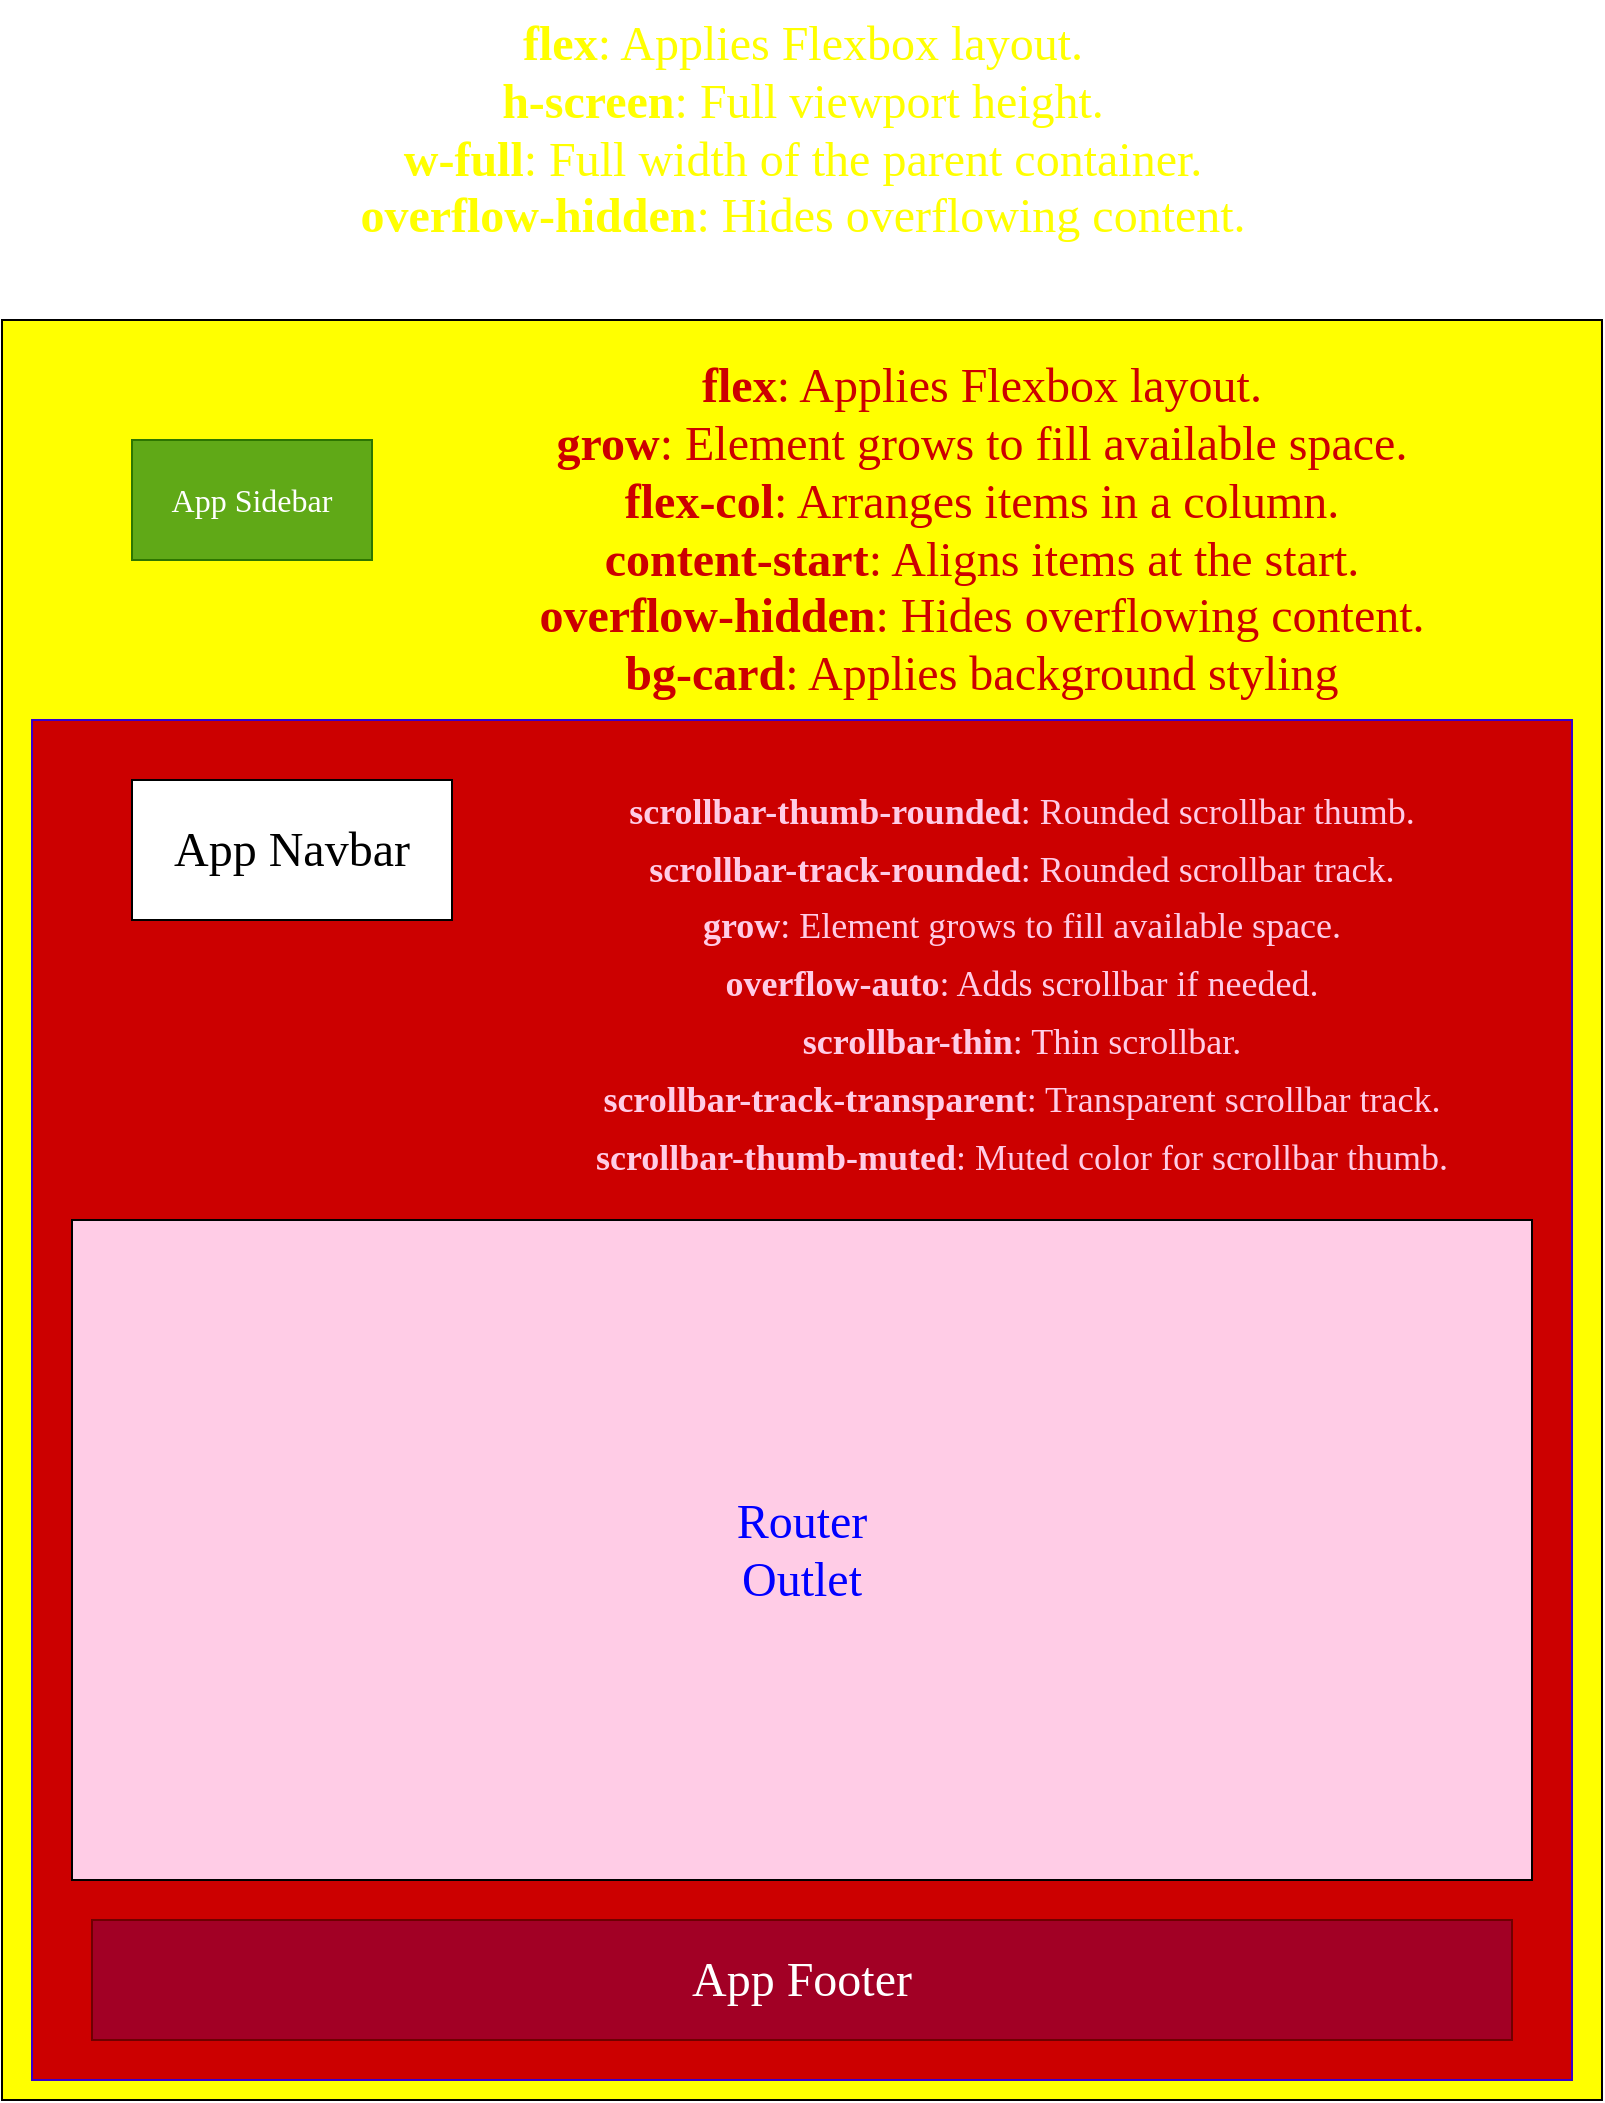 <mxfile>
    <diagram id="Q_n2akOQLZpbvA9C2tNk" name="Page-1">
        <mxGraphModel dx="773" dy="594" grid="1" gridSize="10" guides="1" tooltips="1" connect="1" arrows="1" fold="1" page="1" pageScale="1" pageWidth="850" pageHeight="1100" math="0" shadow="0">
            <root>
                <mxCell id="0"/>
                <mxCell id="1" parent="0"/>
                <mxCell id="2" value="" style="rounded=0;whiteSpace=wrap;html=1;fillColor=#FFFF00;" vertex="1" parent="1">
                    <mxGeometry x="25" y="180" width="800" height="890" as="geometry"/>
                </mxCell>
                <mxCell id="3" value="&lt;font size=&quot;3&quot; face=&quot;Comic Sans MS&quot;&gt;App Sidebar&lt;/font&gt;" style="rounded=0;whiteSpace=wrap;html=1;fillColor=#60a917;fontColor=#ffffff;strokeColor=#2D7600;" vertex="1" parent="1">
                    <mxGeometry x="90" y="240" width="120" height="60" as="geometry"/>
                </mxCell>
                <mxCell id="4" value="&lt;font color=&quot;#ffff00&quot;&gt;&lt;font style=&quot;font-size: 24px;&quot; face=&quot;Comic Sans MS&quot;&gt;&lt;strong&gt;flex&lt;/strong&gt;: Applies Flexbox layout.&lt;br&gt;&lt;/font&gt;&lt;font style=&quot;font-size: 24px;&quot; face=&quot;Comic Sans MS&quot;&gt;&lt;strong style=&quot;&quot;&gt;h-screen&lt;/strong&gt;: Full viewport height.&lt;br&gt;&lt;/font&gt;&lt;font style=&quot;font-size: 24px;&quot; face=&quot;Comic Sans MS&quot;&gt;&lt;strong&gt;w-full&lt;/strong&gt;: Full width of the parent container.&lt;br&gt;&lt;/font&gt;&lt;font style=&quot;font-size: 24px;&quot; face=&quot;Comic Sans MS&quot;&gt;&lt;strong&gt;overflow-hidden&lt;/strong&gt;: Hides overflowing content.&lt;/font&gt;&lt;/font&gt;&lt;font style=&quot;font-size: 24px;&quot; face=&quot;Comic Sans MS&quot;&gt;&lt;br&gt;&lt;/font&gt;" style="text;html=1;align=center;verticalAlign=middle;resizable=0;points=[];autosize=1;strokeColor=none;fillColor=none;" vertex="1" parent="1">
                    <mxGeometry x="165" y="20" width="520" height="130" as="geometry"/>
                </mxCell>
                <mxCell id="6" value="" style="rounded=0;whiteSpace=wrap;html=1;fontFamily=Comic Sans MS;fontSize=14;fillColor=#CC0000;fontColor=#ffffff;strokeColor=#3700CC;" vertex="1" parent="1">
                    <mxGeometry x="40" y="380" width="770" height="680" as="geometry"/>
                </mxCell>
                <mxCell id="25" value="&lt;font color=&quot;#cc0000&quot;&gt;&lt;strong&gt;flex&lt;/strong&gt;: Applies Flexbox layout.&lt;br&gt;&lt;strong&gt;grow&lt;/strong&gt;: Element grows to fill available space.&lt;br&gt;&lt;strong&gt;flex-col&lt;/strong&gt;: Arranges items in a column.&lt;br&gt;&lt;strong&gt;content-start&lt;/strong&gt;: Aligns items at the start.&lt;br&gt;&lt;strong&gt;overflow-hidden&lt;/strong&gt;: Hides overflowing content.&lt;br&gt;&lt;strong&gt;bg-card&lt;/strong&gt;: Applies background styling&lt;/font&gt;" style="text;html=1;strokeColor=none;fillColor=none;align=center;verticalAlign=middle;whiteSpace=wrap;rounded=0;fontFamily=Comic Sans MS;fontSize=24;" vertex="1" parent="1">
                    <mxGeometry x="220" y="230" width="590" height="110" as="geometry"/>
                </mxCell>
                <mxCell id="26" value="App Navbar" style="rounded=0;whiteSpace=wrap;html=1;fontFamily=Comic Sans MS;fontSize=24;" vertex="1" parent="1">
                    <mxGeometry x="90" y="410" width="160" height="70" as="geometry"/>
                </mxCell>
                <mxCell id="27" value="" style="rounded=0;whiteSpace=wrap;html=1;fontFamily=Comic Sans MS;fontSize=24;fillColor=#FFCCE6;" vertex="1" parent="1">
                    <mxGeometry x="60" y="630" width="730" height="330" as="geometry"/>
                </mxCell>
                <mxCell id="28" value="App Footer" style="rounded=0;whiteSpace=wrap;html=1;fontFamily=Comic Sans MS;fontSize=24;fillColor=#a20025;fontColor=#ffffff;strokeColor=#6F0000;" vertex="1" parent="1">
                    <mxGeometry x="70" y="980" width="710" height="60" as="geometry"/>
                </mxCell>
                <mxCell id="30" value="&lt;font color=&quot;#0000ff&quot;&gt;Router Outlet&lt;/font&gt;" style="text;html=1;strokeColor=none;fillColor=none;align=center;verticalAlign=middle;whiteSpace=wrap;rounded=0;fontFamily=Comic Sans MS;fontSize=24;" vertex="1" parent="1">
                    <mxGeometry x="395" y="780" width="60" height="30" as="geometry"/>
                </mxCell>
                <mxCell id="31" value="&lt;font style=&quot;font-size: 18px;&quot;&gt;&lt;font color=&quot;#ffcce6&quot;&gt;&lt;strong style=&quot;&quot;&gt;scrollbar-thumb-rounded&lt;/strong&gt;: Rounded scrollbar thumb.&lt;br&gt;&lt;strong style=&quot;&quot;&gt;scrollbar-track-rounded&lt;/strong&gt;: Rounded scrollbar track.&lt;br&gt;&lt;strong style=&quot;&quot;&gt;grow&lt;/strong&gt;: Element grows to fill available space.&lt;br&gt;&lt;strong style=&quot;&quot;&gt;overflow-auto&lt;/strong&gt;: Adds scrollbar if needed.&lt;br&gt;&lt;strong style=&quot;&quot;&gt;scrollbar-thin&lt;/strong&gt;: Thin scrollbar.&lt;br&gt;&lt;strong style=&quot;&quot;&gt;scrollbar-track-transparent&lt;/strong&gt;: Transparent scrollbar track.&lt;br&gt;&lt;strong style=&quot;&quot;&gt;scrollbar-thumb-muted&lt;/strong&gt;: Muted color for scrollbar thumb.&lt;/font&gt;&lt;br&gt;&lt;/font&gt;" style="text;html=1;strokeColor=none;fillColor=none;align=center;verticalAlign=middle;whiteSpace=wrap;rounded=0;fontFamily=Comic Sans MS;fontSize=24;" vertex="1" parent="1">
                    <mxGeometry x="270" y="390" width="530" height="240" as="geometry"/>
                </mxCell>
            </root>
        </mxGraphModel>
    </diagram>
</mxfile>
